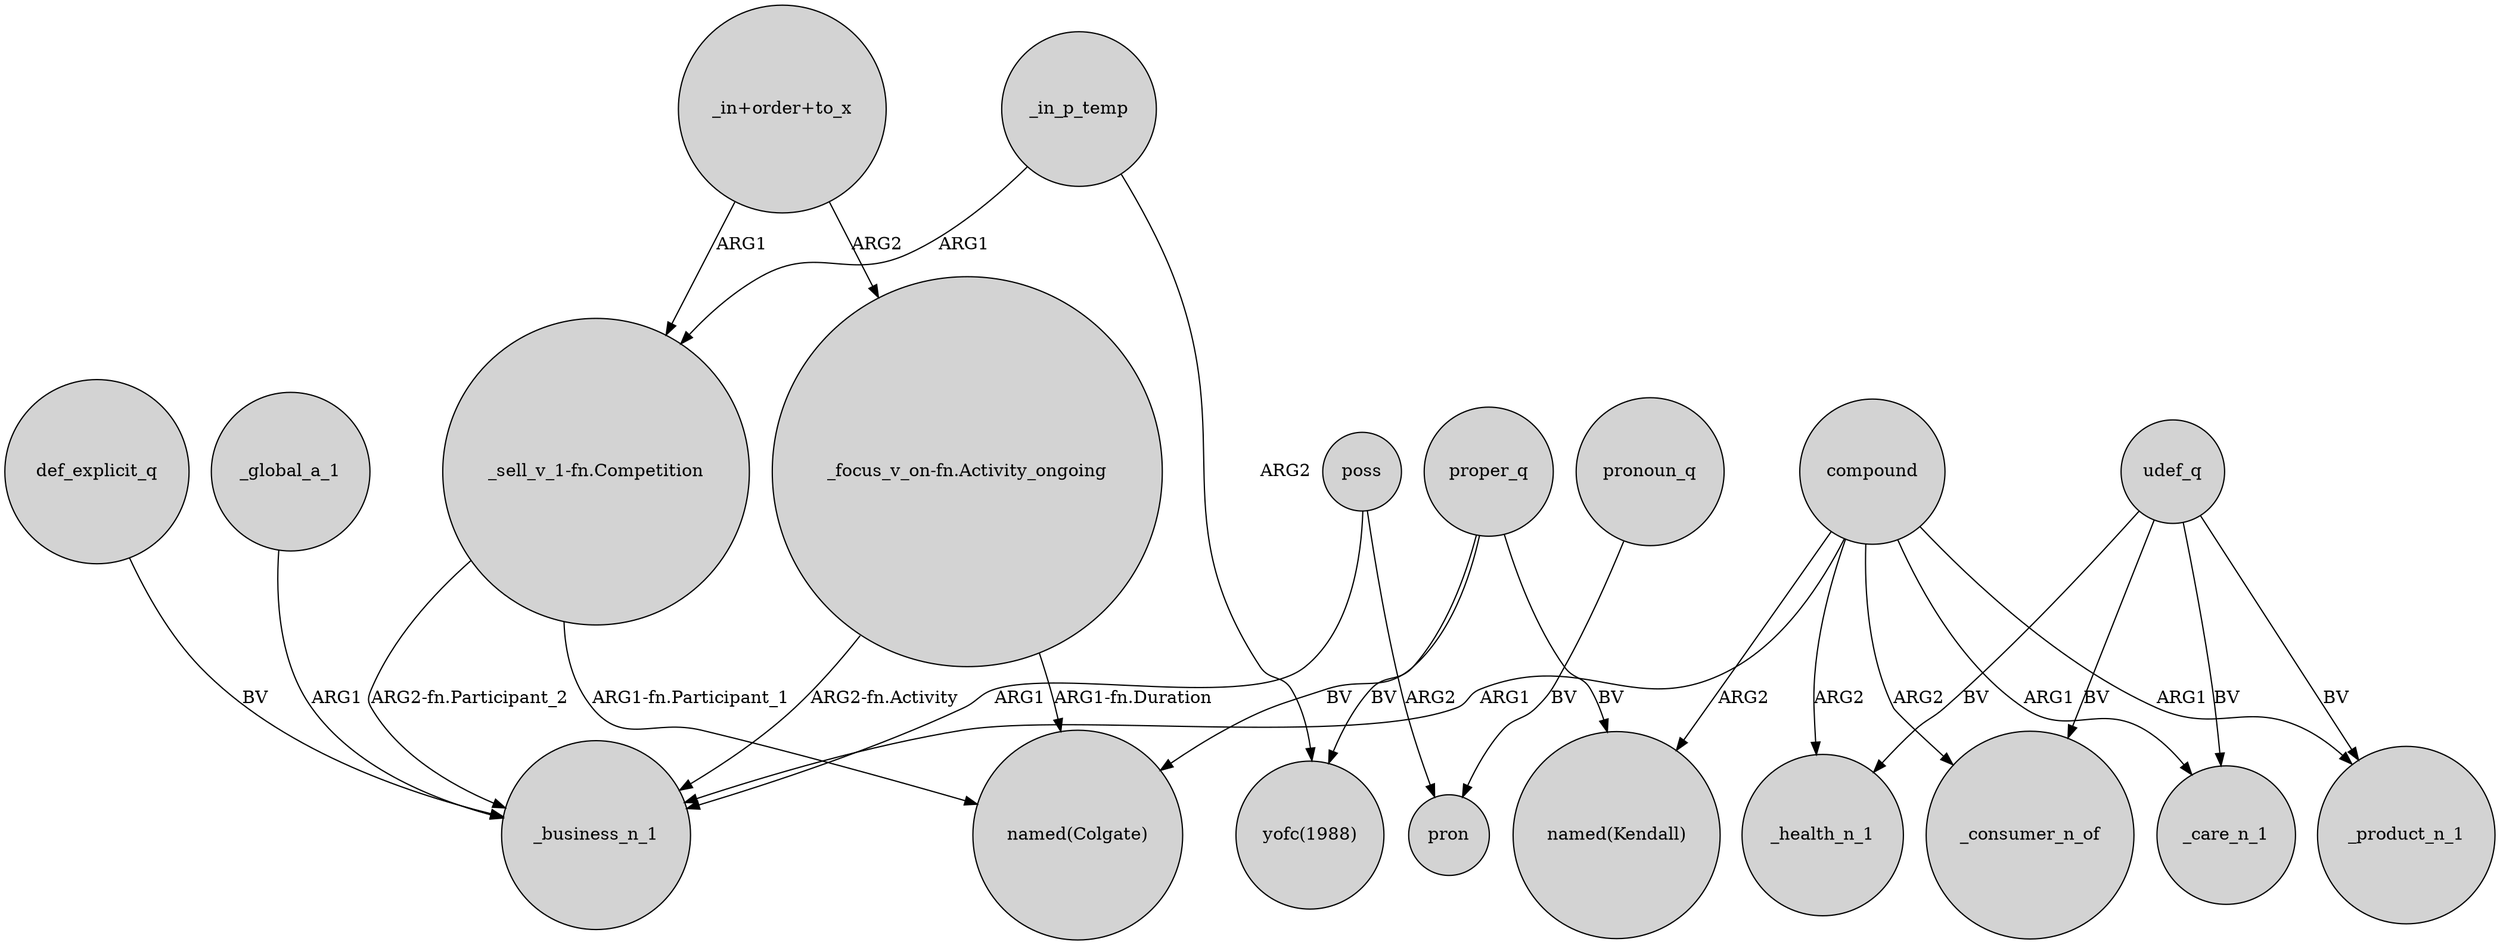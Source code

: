 digraph {
	node [shape=circle style=filled]
	def_explicit_q -> _business_n_1 [label=BV]
	udef_q -> _health_n_1 [label=BV]
	"_focus_v_on-fn.Activity_ongoing" -> _business_n_1 [label="ARG2-fn.Activity"]
	poss -> _business_n_1 [label=ARG1]
	"_sell_v_1-fn.Competition" -> "named(Colgate)" [label="ARG1-fn.Participant_1"]
	compound -> _health_n_1 [label=ARG2]
	"_sell_v_1-fn.Competition" -> _business_n_1 [label="ARG2-fn.Participant_2"]
	udef_q -> _care_n_1 [label=BV]
	_in_p_temp -> "_sell_v_1-fn.Competition" [label=ARG1]
	udef_q -> _product_n_1 [label=BV]
	"_in+order+to_x" -> "_focus_v_on-fn.Activity_ongoing" [label=ARG2]
	pronoun_q -> pron [label=BV]
	poss -> pron [label=ARG2]
	compound -> _care_n_1 [label=ARG1]
	proper_q -> "named(Kendall)" [label=BV]
	"_focus_v_on-fn.Activity_ongoing" -> "named(Colgate)" [label="ARG1-fn.Duration"]
	proper_q -> "yofc(1988)" [label=BV]
	udef_q -> _consumer_n_of [label=BV]
	compound -> _consumer_n_of [label=ARG2]
	compound -> _product_n_1 [label=ARG1]
	"_in+order+to_x" -> "_sell_v_1-fn.Competition" [label=ARG1]
	compound -> _business_n_1 [label=ARG1]
	compound -> "named(Kendall)" [label=ARG2]
	proper_q -> "named(Colgate)" [label=BV]
	_global_a_1 -> _business_n_1 [label=ARG1]
	_in_p_temp -> "yofc(1988)" [label=ARG2]
}
